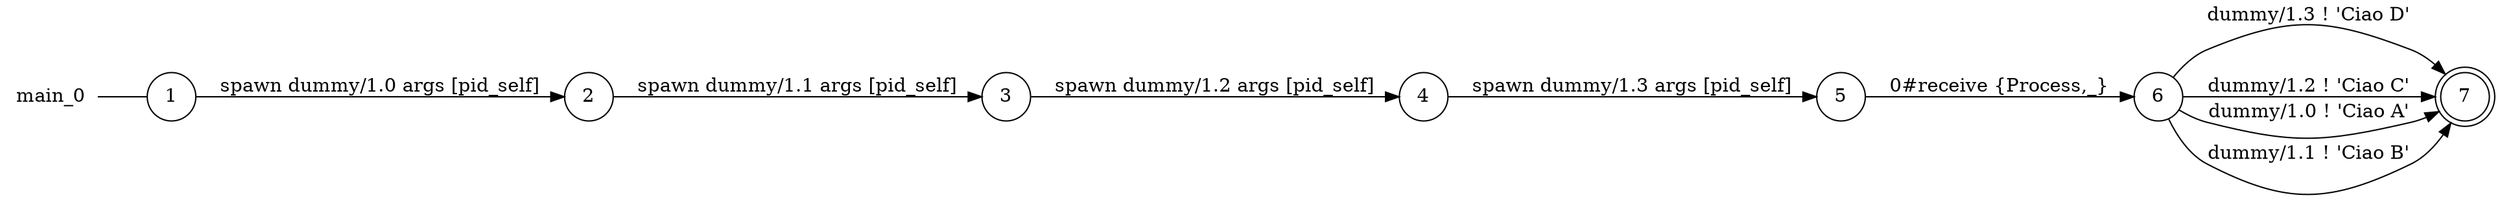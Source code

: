 digraph main_0 {
	rankdir="LR";
	n_0 [label="main_0", shape="plaintext"];
	n_1 [id="9", shape=circle, label="5"];
	n_2 [id="1", shape=circle, label="1"];
	n_0 -> n_2 [arrowhead=none];
	n_3 [id="4", shape=circle, label="4"];
	n_4 [id="3", shape=doublecircle, label="7"];
	n_5 [id="2", shape=circle, label="2"];
	n_6 [id="10", shape=circle, label="3"];
	n_7 [id="5", shape=circle, label="6"];

	n_7 -> n_4 [id="[$e|11]", label="dummy/1.3 ! 'Ciao D'"];
	n_7 -> n_4 [id="[$e|12]", label="dummy/1.2 ! 'Ciao C'"];
	n_5 -> n_6 [id="[$e|0]", label="spawn dummy/1.1 args [pid_self]"];
	n_3 -> n_1 [id="[$e|4]", label="spawn dummy/1.3 args [pid_self]"];
	n_7 -> n_4 [id="[$e|5]", label="dummy/1.0 ! 'Ciao A'"];
	n_1 -> n_7 [id="[$e|1]", label="0#receive {Process,_}"];
	n_7 -> n_4 [id="[$e|10]", label="dummy/1.1 ! 'Ciao B'"];
	n_6 -> n_3 [id="[$e|3]", label="spawn dummy/1.2 args [pid_self]"];
	n_2 -> n_5 [id="[$e|2]", label="spawn dummy/1.0 args [pid_self]"];
}
